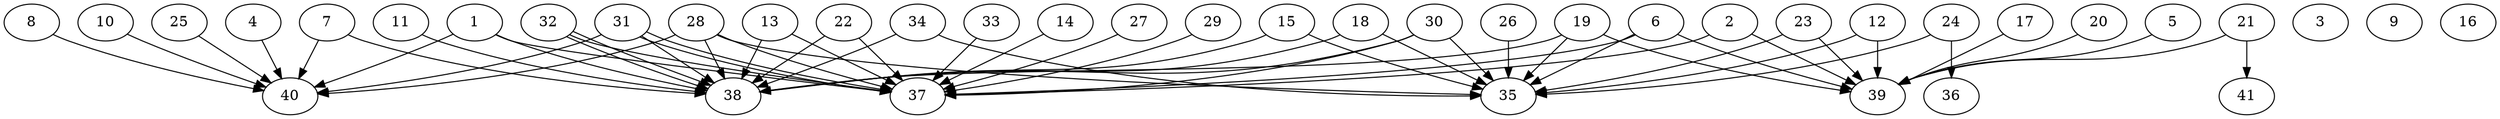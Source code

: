 // DAG (tier=3-complex, mode=compute, n=41, ccr=0.453, fat=0.840, density=0.601, regular=0.305, jump=0.268, mindata=1048576, maxdata=16777216)
// DAG automatically generated by daggen at Sun Aug 24 16:33:34 2025
// /home/ermia/Project/Environments/daggen/bin/daggen --dot --ccr 0.453 --fat 0.840 --regular 0.305 --density 0.601 --jump 0.268 --mindata 1048576 --maxdata 16777216 -n 41 
digraph G {
  1 [size="761556753764757536768", alpha="0.13", expect_size="380778376882378768384"]
  1 -> 37 [size ="667152067592192"]
  1 -> 38 [size ="667152067592192"]
  1 -> 40 [size ="667152067592192"]
  2 [size="18957622717009932", alpha="0.17", expect_size="9478811358504966"]
  2 -> 37 [size ="51759858843648"]
  2 -> 39 [size ="51759858843648"]
  3 [size="1163651223309854720", alpha="0.20", expect_size="581825611654927360"]
  4 [size="581691051601184161792", alpha="0.13", expect_size="290845525800592080896"]
  4 -> 40 [size ="557465817055232"]
  5 [size="41241561915170226176", alpha="0.09", expect_size="20620780957585113088"]
  5 -> 39 [size ="95494873284608"]
  6 [size="3786425600514367422464", alpha="0.04", expect_size="1893212800257183711232"]
  6 -> 35 [size ="1943462979043328"]
  6 -> 37 [size ="1943462979043328"]
  6 -> 39 [size ="1943462979043328"]
  7 [size="13166725418486595584", alpha="0.05", expect_size="6583362709243297792"]
  7 -> 38 [size ="44607563890688"]
  7 -> 40 [size ="44607563890688"]
  8 [size="2957709666465814", alpha="0.15", expect_size="1478854833232907"]
  8 -> 40 [size ="201739445731328"]
  9 [size="2998422926149898207232", alpha="0.19", expect_size="1499211463074949103616"]
  10 [size="35283420935616462848", alpha="0.18", expect_size="17641710467808231424"]
  10 -> 40 [size ="86060482691072"]
  11 [size="2563880102099629056", alpha="0.02", expect_size="1281940051049814528"]
  11 -> 38 [size ="934558249779200"]
  12 [size="98707917102881072", alpha="0.06", expect_size="49353958551440536"]
  12 -> 35 [size ="98748688498688"]
  12 -> 39 [size ="98748688498688"]
  13 [size="25420223373611772", alpha="0.19", expect_size="12710111686805886"]
  13 -> 37 [size ="26221312212992"]
  13 -> 38 [size ="26221312212992"]
  14 [size="43584839029935456", alpha="0.17", expect_size="21792419514967728"]
  14 -> 37 [size ="1422914075230208"]
  15 [size="192943441515085037568", alpha="0.11", expect_size="96471720757542518784"]
  15 -> 35 [size ="267122211028992"]
  15 -> 38 [size ="267122211028992"]
  16 [size="1445463333514038528", alpha="0.08", expect_size="722731666757019264"]
  17 [size="3116201188782614016", alpha="0.18", expect_size="1558100594391307008"]
  17 -> 39 [size ="1347889720721408"]
  18 [size="1824982078132460", alpha="0.16", expect_size="912491039066230"]
  18 -> 35 [size ="112923758297088"]
  18 -> 38 [size ="112923758297088"]
  19 [size="6367010917187584000", alpha="0.04", expect_size="3183505458593792000"]
  19 -> 35 [size ="27481918668800"]
  19 -> 38 [size ="27481918668800"]
  19 -> 39 [size ="27481918668800"]
  20 [size="91357406934131104", alpha="0.00", expect_size="45678703467065552"]
  20 -> 39 [size ="2123125487566848"]
  21 [size="45585477090775176", alpha="0.14", expect_size="22792738545387588"]
  21 -> 39 [size ="1845643823808512"]
  21 -> 41 [size ="1845643823808512"]
  22 [size="1019202123407360640", alpha="0.00", expect_size="509601061703680320"]
  22 -> 37 [size ="1170208475578368"]
  22 -> 38 [size ="1170208475578368"]
  23 [size="41433082607603312", alpha="0.03", expect_size="20716541303801656"]
  23 -> 35 [size ="896526138212352"]
  23 -> 39 [size ="896526138212352"]
  24 [size="720867896589983488", alpha="0.01", expect_size="360433948294991744"]
  24 -> 35 [size ="280637994958848"]
  24 -> 36 [size ="280637994958848"]
  25 [size="1190821852470285697024", alpha="0.16", expect_size="595410926235142848512"]
  25 -> 40 [size ="898782313054208"]
  26 [size="24659348681927924", alpha="0.01", expect_size="12329674340963962"]
  26 -> 35 [size ="11859151290368"]
  27 [size="893865755311500288", alpha="0.09", expect_size="446932877655750144"]
  27 -> 37 [size ="585014819422208"]
  28 [size="11078351920396500992", alpha="0.19", expect_size="5539175960198250496"]
  28 -> 35 [size ="39756373164032"]
  28 -> 37 [size ="39756373164032"]
  28 -> 38 [size ="39756373164032"]
  28 -> 40 [size ="39756373164032"]
  29 [size="13757750911696896000", alpha="0.16", expect_size="6878875455848448000"]
  29 -> 37 [size ="45932661964800"]
  30 [size="891700027962767104", alpha="0.05", expect_size="445850013981383552"]
  30 -> 35 [size ="992813911113728"]
  30 -> 37 [size ="992813911113728"]
  30 -> 38 [size ="992813911113728"]
  31 [size="3323125665449281323008", alpha="0.04", expect_size="1661562832724640661504"]
  31 -> 37 [size ="1781508218028032"]
  31 -> 37 [size ="1781508218028032"]
  31 -> 38 [size ="1781508218028032"]
  31 -> 40 [size ="1781508218028032"]
  32 [size="95707886818701606912", alpha="0.17", expect_size="47853943409350803456"]
  32 -> 37 [size ="167387030618112"]
  32 -> 38 [size ="167387030618112"]
  32 -> 38 [size ="167387030618112"]
  33 [size="2437161216912562061312", alpha="0.16", expect_size="1218580608456281030656"]
  33 -> 37 [size ="1448814640627712"]
  34 [size="1440875335330562048", alpha="0.10", expect_size="720437667665281024"]
  34 -> 35 [size ="10205655990272"]
  34 -> 38 [size ="10205655990272"]
  35 [size="695789871200417152", alpha="0.14", expect_size="347894935600208576"]
  36 [size="2751167470659906560", alpha="0.00", expect_size="1375583735329953280"]
  37 [size="2957093726682257293312", alpha="0.10", expect_size="1478546863341128646656"]
  38 [size="1357013782330520576", alpha="0.08", expect_size="678506891165260288"]
  39 [size="1427594574247789056", alpha="0.03", expect_size="713797287123894528"]
  40 [size="6409316499672006656", alpha="0.17", expect_size="3204658249836003328"]
  41 [size="2295111985889580", alpha="0.02", expect_size="1147555992944790"]
}